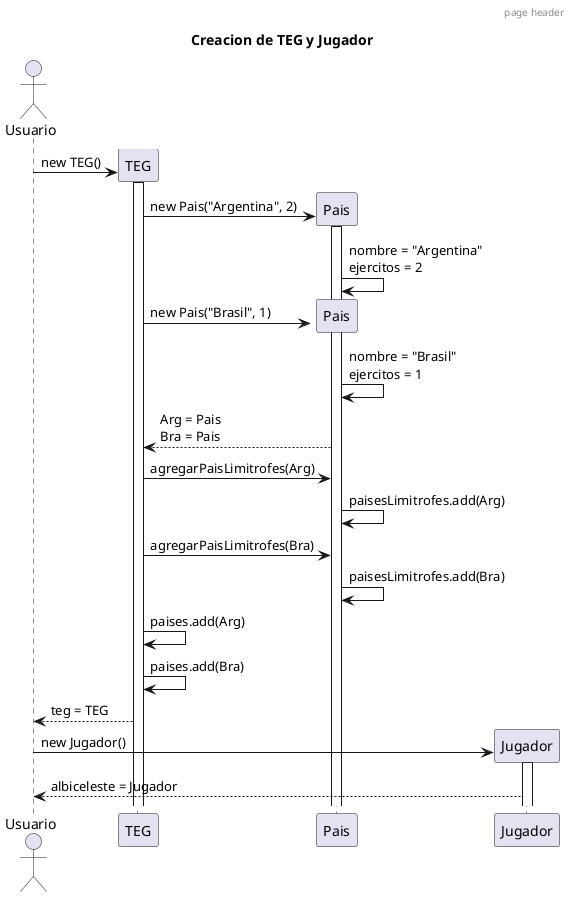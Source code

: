 @startuml

header page header
title Creacion de TEG y Jugador
actor Usuario

create TEG
Usuario -> TEG: new TEG()
activate TEG
create Pais
TEG -> Pais: new Pais("Argentina", 2)
activate Pais
Pais -> Pais: nombre = "Argentina"\nejercitos = 2
create Pais
TEG -> Pais: new Pais("Brasil", 1)
Pais -> Pais: nombre = "Brasil"\nejercitos = 1
Pais --> TEG: Arg = Pais\nBra = Pais
TEG -> Pais: agregarPaisLimitrofes(Arg)
Pais -> Pais: paisesLimitrofes.add(Arg)
TEG -> Pais: agregarPaisLimitrofes(Bra)
Pais -> Pais: paisesLimitrofes.add(Bra)
TEG -> TEG: paises.add(Arg)
TEG -> TEG: paises.add(Bra)
TEG --> Usuario: teg = TEG
create Jugador
Usuario -> Jugador: new Jugador()
activate Jugador
Jugador --> Usuario: albiceleste = Jugador
@enduml